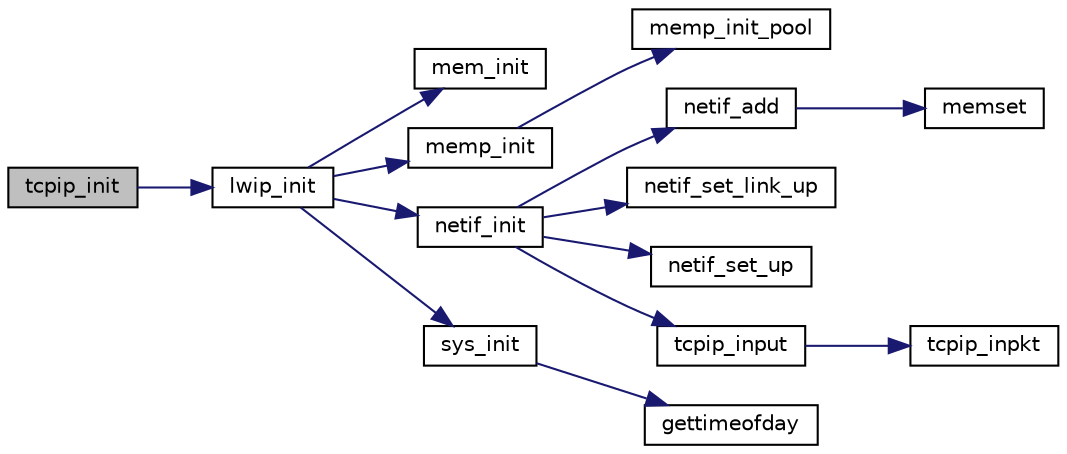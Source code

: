 digraph "tcpip_init"
{
 // LATEX_PDF_SIZE
  edge [fontname="Helvetica",fontsize="10",labelfontname="Helvetica",labelfontsize="10"];
  node [fontname="Helvetica",fontsize="10",shape=record];
  rankdir="LR";
  Node1 [label="tcpip_init",height=0.2,width=0.4,color="black", fillcolor="grey75", style="filled", fontcolor="black",tooltip=" "];
  Node1 -> Node2 [color="midnightblue",fontsize="10",style="solid",fontname="Helvetica"];
  Node2 [label="lwip_init",height=0.2,width=0.4,color="black", fillcolor="white", style="filled",URL="$net_2init_8h.html#a0c1a18439524d2f4a5e51d25c0ca2ce9",tooltip=" "];
  Node2 -> Node3 [color="midnightblue",fontsize="10",style="solid",fontname="Helvetica"];
  Node3 [label="mem_init",height=0.2,width=0.4,color="black", fillcolor="white", style="filled",URL="$mem_8h.html#a44a136e3b70c36abb6f8dc060c778113",tooltip=" "];
  Node2 -> Node4 [color="midnightblue",fontsize="10",style="solid",fontname="Helvetica"];
  Node4 [label="memp_init",height=0.2,width=0.4,color="black", fillcolor="white", style="filled",URL="$memp_8h.html#a9693e5b1ac2c6b9c0e7870522d45efa2",tooltip=" "];
  Node4 -> Node5 [color="midnightblue",fontsize="10",style="solid",fontname="Helvetica"];
  Node5 [label="memp_init_pool",height=0.2,width=0.4,color="black", fillcolor="white", style="filled",URL="$memp_8c.html#a6416303426d05526bed33f241fa6ecd7",tooltip=" "];
  Node2 -> Node6 [color="midnightblue",fontsize="10",style="solid",fontname="Helvetica"];
  Node6 [label="netif_init",height=0.2,width=0.4,color="black", fillcolor="white", style="filled",URL="$netif_8h.html#a0f4a53e47c840904f824a2a1c0d4ebf4",tooltip=" "];
  Node6 -> Node7 [color="midnightblue",fontsize="10",style="solid",fontname="Helvetica"];
  Node7 [label="netif_add",height=0.2,width=0.4,color="black", fillcolor="white", style="filled",URL="$group__netif.html#ga66970b5877dd6b0cae906bfa78d0cb4c",tooltip=" "];
  Node7 -> Node8 [color="midnightblue",fontsize="10",style="solid",fontname="Helvetica"];
  Node8 [label="memset",height=0.2,width=0.4,color="black", fillcolor="white", style="filled",URL="$string_8h.html#ace4b911463887af5e748326323e99a23",tooltip=" "];
  Node6 -> Node9 [color="midnightblue",fontsize="10",style="solid",fontname="Helvetica"];
  Node9 [label="netif_set_link_up",height=0.2,width=0.4,color="black", fillcolor="white", style="filled",URL="$group__netif.html#gae0d2975f189277990e9d5276fdd9e9ea",tooltip=" "];
  Node6 -> Node10 [color="midnightblue",fontsize="10",style="solid",fontname="Helvetica"];
  Node10 [label="netif_set_up",height=0.2,width=0.4,color="black", fillcolor="white", style="filled",URL="$group__netif.html#gaf19693be401a265a52d2a56c65753121",tooltip=" "];
  Node6 -> Node11 [color="midnightblue",fontsize="10",style="solid",fontname="Helvetica"];
  Node11 [label="tcpip_input",height=0.2,width=0.4,color="black", fillcolor="white", style="filled",URL="$tcpip_8h.html#ae510f195171bed8499ae94e264a92717",tooltip=" "];
  Node11 -> Node12 [color="midnightblue",fontsize="10",style="solid",fontname="Helvetica"];
  Node12 [label="tcpip_inpkt",height=0.2,width=0.4,color="black", fillcolor="white", style="filled",URL="$tcpip_8c.html#a93043b3c66dbe4a15a60299c6199d102",tooltip=" "];
  Node2 -> Node13 [color="midnightblue",fontsize="10",style="solid",fontname="Helvetica"];
  Node13 [label="sys_init",height=0.2,width=0.4,color="black", fillcolor="white", style="filled",URL="$sys_8h.html#af411a8bc6b7ed4b0af9114e10c959448",tooltip=" "];
  Node13 -> Node14 [color="midnightblue",fontsize="10",style="solid",fontname="Helvetica"];
  Node14 [label="gettimeofday",height=0.2,width=0.4,color="black", fillcolor="white", style="filled",URL="$time_8h.html#adf30830f5265e55035171c301eb9c3fb",tooltip=" "];
}
